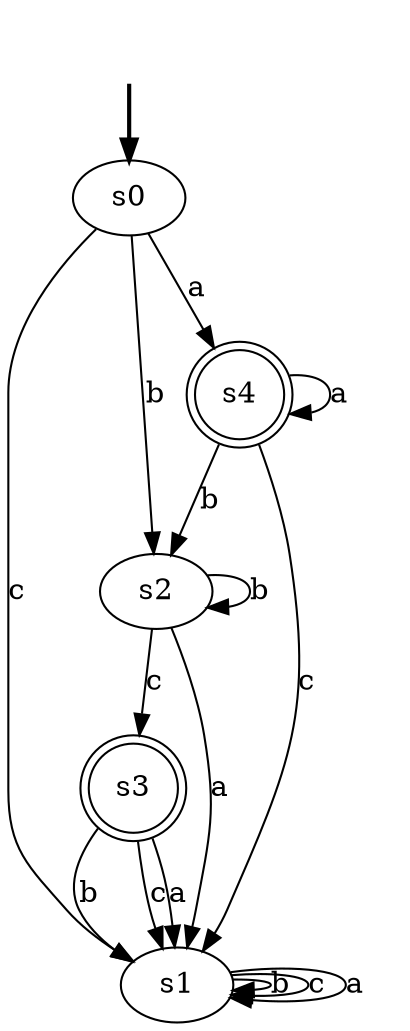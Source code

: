 digraph {
	fake [style=invisible]
	s0 [root=true]
	s3 [shape=doublecircle]
	s1
	s2
	s4 [shape=doublecircle]
	fake -> s0 [style=bold]
	s0 -> s2 [label=b]
	s2 -> s2 [label=b]
	s2 -> s3 [label=c]
	s3 -> s1 [label=b]
	s1 -> s1 [label=b]
	s1 -> s1 [label=c]
	s1 -> s1 [label=a]
	s3 -> s1 [label=c]
	s3 -> s1 [label=a]
	s2 -> s1 [label=a]
	s0 -> s1 [label=c]
	s0 -> s4 [label=a]
	s4 -> s2 [label=b]
	s4 -> s1 [label=c]
	s4 -> s4 [label=a]
}
